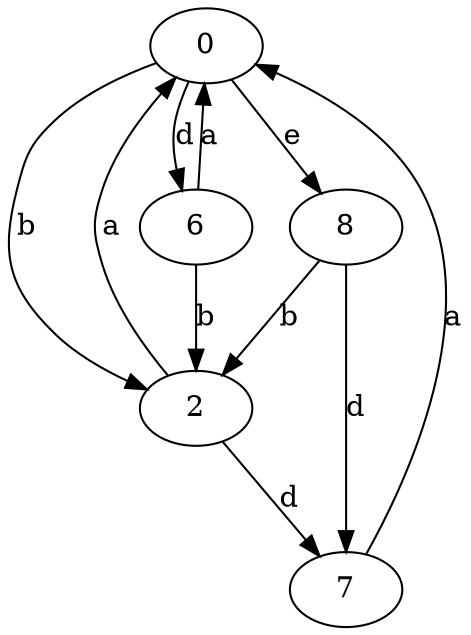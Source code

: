 strict digraph  {
0;
2;
6;
7;
8;
0 -> 2  [label=b];
0 -> 6  [label=d];
0 -> 8  [label=e];
2 -> 0  [label=a];
2 -> 7  [label=d];
6 -> 0  [label=a];
6 -> 2  [label=b];
7 -> 0  [label=a];
8 -> 2  [label=b];
8 -> 7  [label=d];
}
